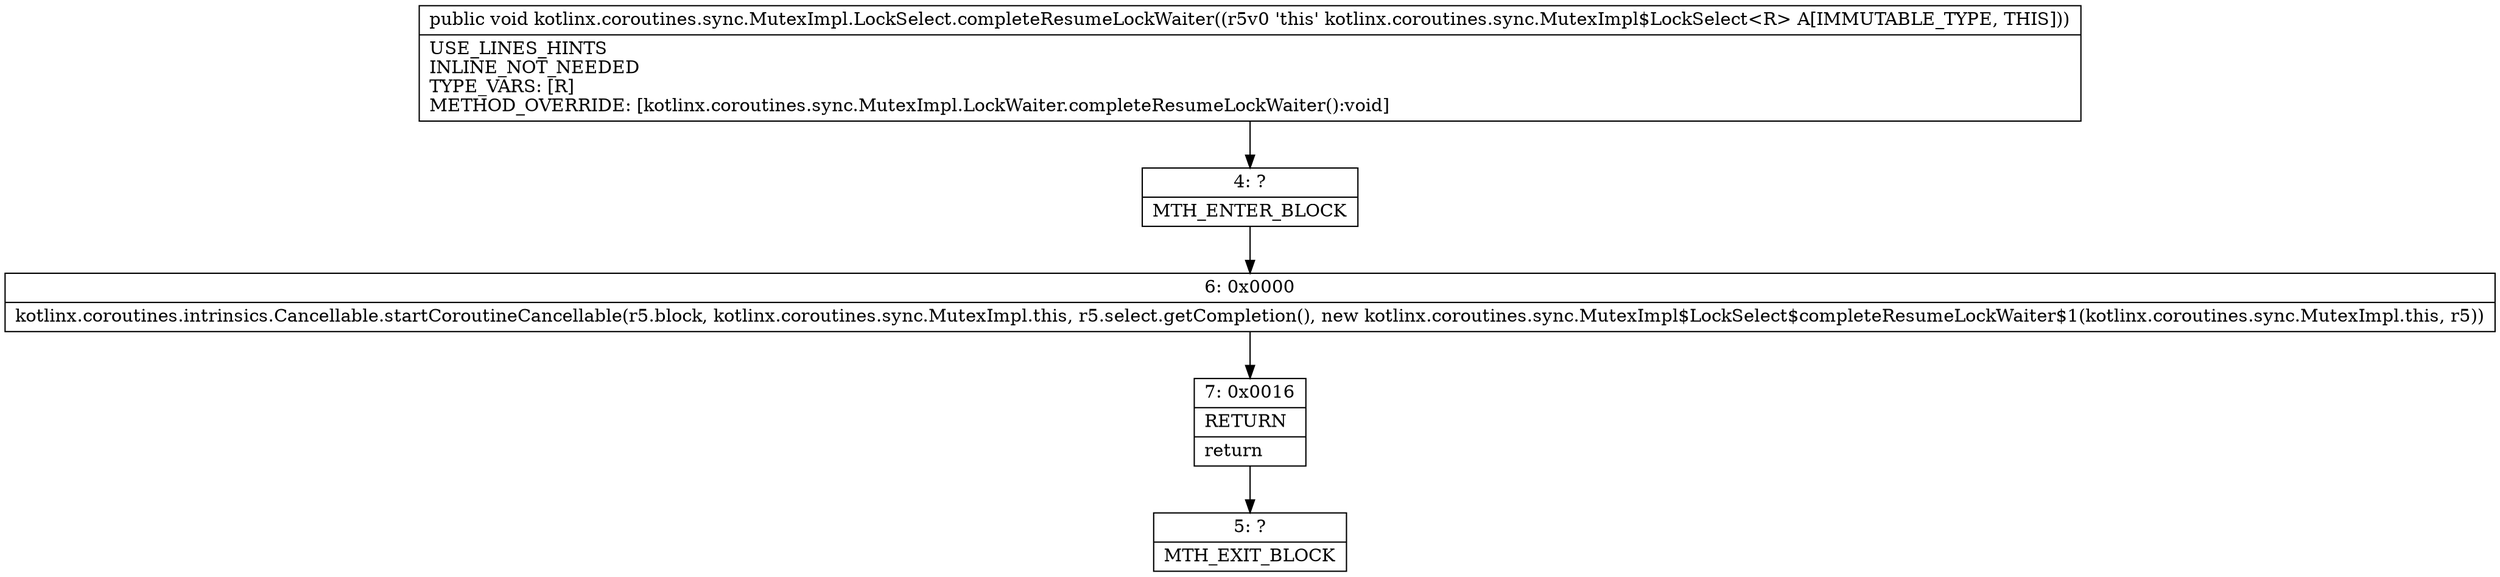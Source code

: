 digraph "CFG forkotlinx.coroutines.sync.MutexImpl.LockSelect.completeResumeLockWaiter()V" {
Node_4 [shape=record,label="{4\:\ ?|MTH_ENTER_BLOCK\l}"];
Node_6 [shape=record,label="{6\:\ 0x0000|kotlinx.coroutines.intrinsics.Cancellable.startCoroutineCancellable(r5.block, kotlinx.coroutines.sync.MutexImpl.this, r5.select.getCompletion(), new kotlinx.coroutines.sync.MutexImpl$LockSelect$completeResumeLockWaiter$1(kotlinx.coroutines.sync.MutexImpl.this, r5))\l}"];
Node_7 [shape=record,label="{7\:\ 0x0016|RETURN\l|return\l}"];
Node_5 [shape=record,label="{5\:\ ?|MTH_EXIT_BLOCK\l}"];
MethodNode[shape=record,label="{public void kotlinx.coroutines.sync.MutexImpl.LockSelect.completeResumeLockWaiter((r5v0 'this' kotlinx.coroutines.sync.MutexImpl$LockSelect\<R\> A[IMMUTABLE_TYPE, THIS]))  | USE_LINES_HINTS\lINLINE_NOT_NEEDED\lTYPE_VARS: [R]\lMETHOD_OVERRIDE: [kotlinx.coroutines.sync.MutexImpl.LockWaiter.completeResumeLockWaiter():void]\l}"];
MethodNode -> Node_4;Node_4 -> Node_6;
Node_6 -> Node_7;
Node_7 -> Node_5;
}

